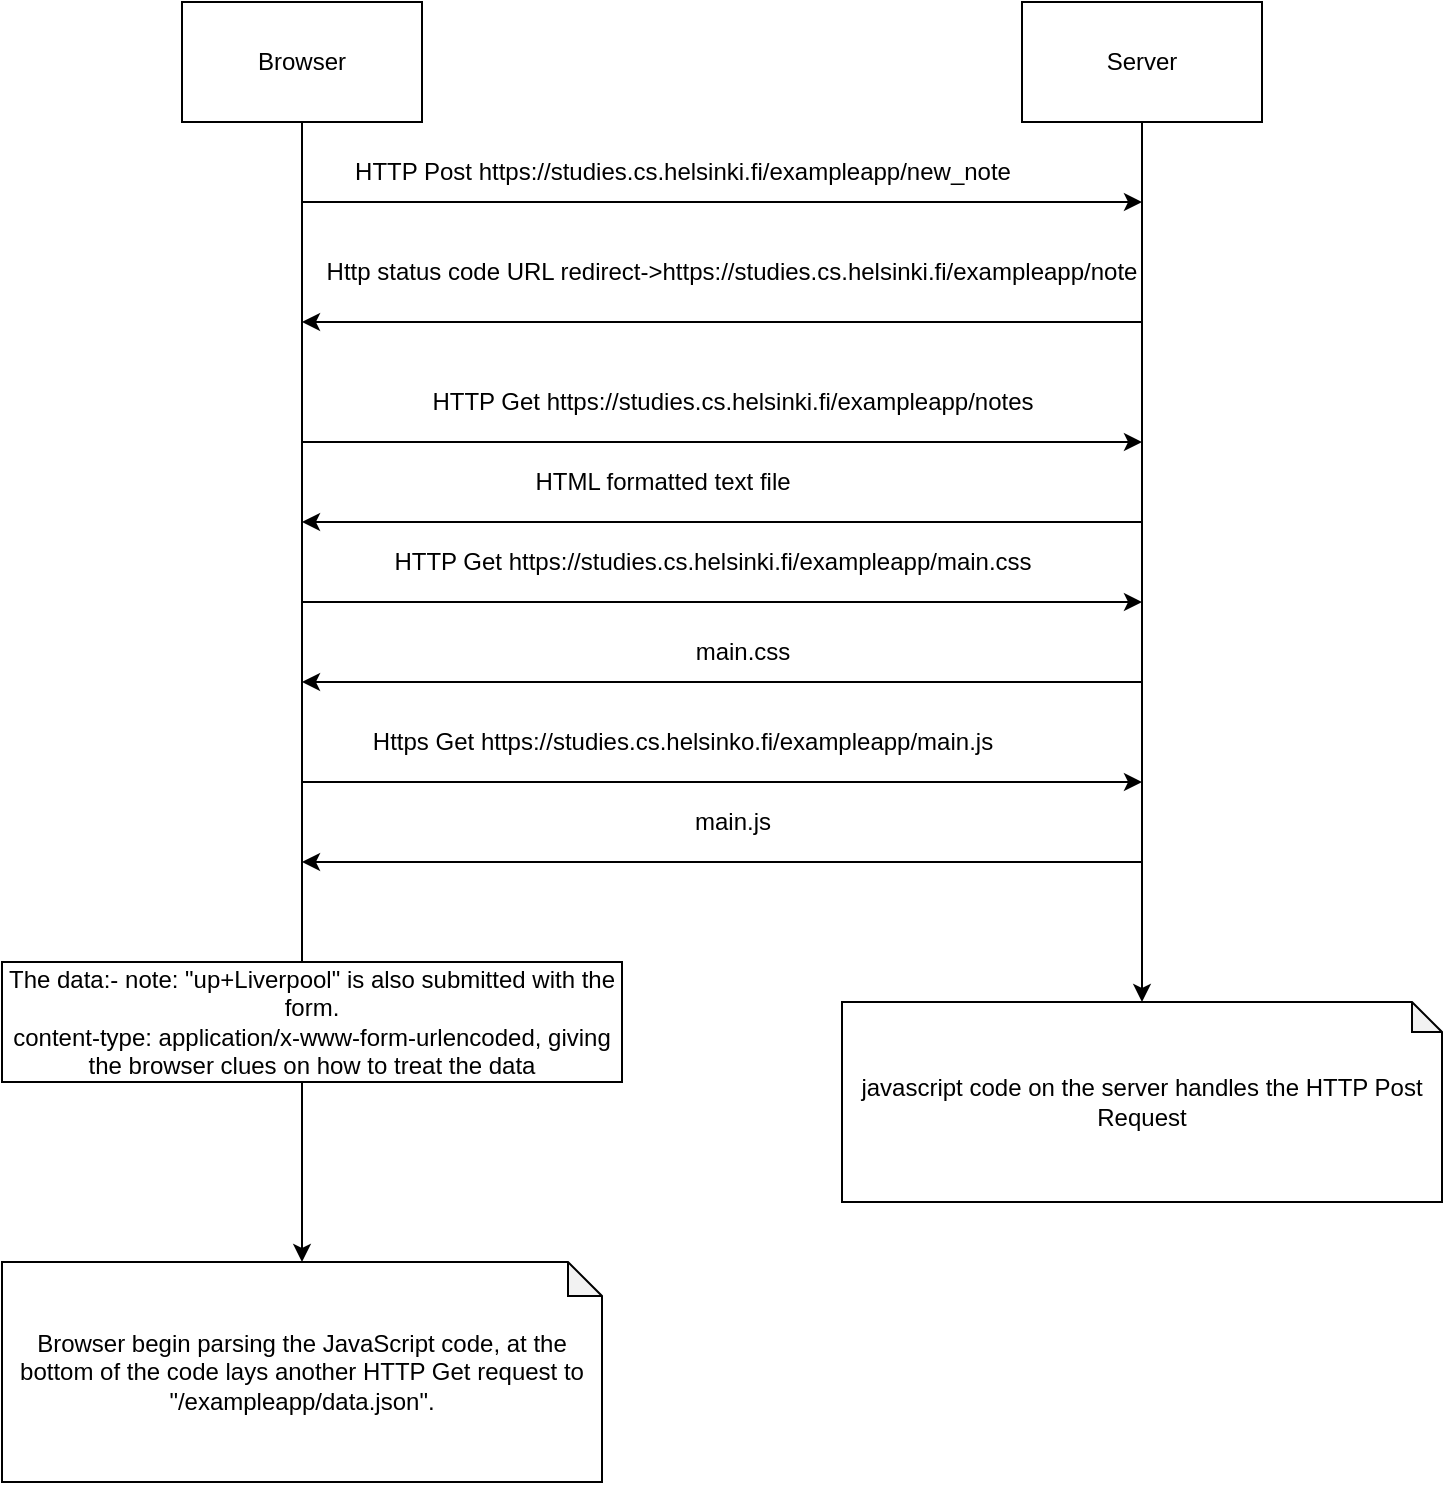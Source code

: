 <mxfile version="20.2.4" type="device"><diagram id="C5RBs43oDa-KdzZeNtuy" name="Page-1"><mxGraphModel dx="1695" dy="508" grid="1" gridSize="10" guides="1" tooltips="1" connect="1" arrows="1" fold="1" page="1" pageScale="1" pageWidth="827" pageHeight="1169" math="0" shadow="0"><root><mxCell id="WIyWlLk6GJQsqaUBKTNV-0"/><mxCell id="WIyWlLk6GJQsqaUBKTNV-1" parent="WIyWlLk6GJQsqaUBKTNV-0"/><mxCell id="QG4aOQFBwZwtkx9tUrlJ-3" style="edgeStyle=orthogonalEdgeStyle;rounded=0;orthogonalLoop=1;jettySize=auto;html=1;entryX=0.5;entryY=0;entryDx=0;entryDy=0;entryPerimeter=0;" edge="1" parent="WIyWlLk6GJQsqaUBKTNV-1" source="QG4aOQFBwZwtkx9tUrlJ-0" target="QG4aOQFBwZwtkx9tUrlJ-4"><mxGeometry relative="1" as="geometry"><mxPoint x="130" y="440" as="targetPoint"/></mxGeometry></mxCell><mxCell id="QG4aOQFBwZwtkx9tUrlJ-0" value="Browser" style="rounded=0;whiteSpace=wrap;html=1;" vertex="1" parent="WIyWlLk6GJQsqaUBKTNV-1"><mxGeometry x="70" y="80" width="120" height="60" as="geometry"/></mxCell><mxCell id="QG4aOQFBwZwtkx9tUrlJ-6" style="edgeStyle=orthogonalEdgeStyle;rounded=0;orthogonalLoop=1;jettySize=auto;html=1;" edge="1" parent="WIyWlLk6GJQsqaUBKTNV-1" source="QG4aOQFBwZwtkx9tUrlJ-1" target="QG4aOQFBwZwtkx9tUrlJ-5"><mxGeometry relative="1" as="geometry"/></mxCell><mxCell id="QG4aOQFBwZwtkx9tUrlJ-1" value="Server" style="rounded=0;whiteSpace=wrap;html=1;" vertex="1" parent="WIyWlLk6GJQsqaUBKTNV-1"><mxGeometry x="490" y="80" width="120" height="60" as="geometry"/></mxCell><mxCell id="QG4aOQFBwZwtkx9tUrlJ-4" value="Browser begin parsing the JavaScript code, at the bottom of the code lays another HTTP Get request to &quot;/exampleapp/data.json&quot;." style="shape=note;whiteSpace=wrap;html=1;backgroundOutline=1;darkOpacity=0.05;size=17;" vertex="1" parent="WIyWlLk6GJQsqaUBKTNV-1"><mxGeometry x="-20" y="710" width="300" height="110" as="geometry"/></mxCell><mxCell id="QG4aOQFBwZwtkx9tUrlJ-5" value="javascript code on the server handles the HTTP Post Request" style="shape=note;whiteSpace=wrap;html=1;backgroundOutline=1;darkOpacity=0.05;size=15;" vertex="1" parent="WIyWlLk6GJQsqaUBKTNV-1"><mxGeometry x="400" y="580" width="300" height="100" as="geometry"/></mxCell><mxCell id="QG4aOQFBwZwtkx9tUrlJ-7" value="" style="endArrow=classic;html=1;rounded=0;" edge="1" parent="WIyWlLk6GJQsqaUBKTNV-1"><mxGeometry width="50" height="50" relative="1" as="geometry"><mxPoint x="130" y="180" as="sourcePoint"/><mxPoint x="550" y="180" as="targetPoint"/><Array as="points"><mxPoint x="510" y="180"/></Array></mxGeometry></mxCell><mxCell id="QG4aOQFBwZwtkx9tUrlJ-12" value="HTTP Post https://studies.cs.helsinki.fi/exampleapp/new_note" style="text;html=1;align=center;verticalAlign=middle;resizable=0;points=[];autosize=1;strokeColor=none;fillColor=none;rotation=0;" vertex="1" parent="WIyWlLk6GJQsqaUBKTNV-1"><mxGeometry x="120" y="150" width="400" height="30" as="geometry"/></mxCell><mxCell id="QG4aOQFBwZwtkx9tUrlJ-14" value="" style="endArrow=classic;html=1;rounded=0;" edge="1" parent="WIyWlLk6GJQsqaUBKTNV-1"><mxGeometry width="50" height="50" relative="1" as="geometry"><mxPoint x="550" y="240" as="sourcePoint"/><mxPoint x="130" y="240" as="targetPoint"/></mxGeometry></mxCell><mxCell id="QG4aOQFBwZwtkx9tUrlJ-16" value="Http status code URL redirect-&amp;gt;https://studies.cs.helsinki.fi/exampleapp/note" style="text;html=1;strokeColor=none;fillColor=none;align=center;verticalAlign=middle;whiteSpace=wrap;rounded=0;" vertex="1" parent="WIyWlLk6GJQsqaUBKTNV-1"><mxGeometry x="140" y="200" width="410" height="30" as="geometry"/></mxCell><mxCell id="QG4aOQFBwZwtkx9tUrlJ-17" value="" style="endArrow=classic;html=1;rounded=0;" edge="1" parent="WIyWlLk6GJQsqaUBKTNV-1"><mxGeometry width="50" height="50" relative="1" as="geometry"><mxPoint x="130" y="300" as="sourcePoint"/><mxPoint x="550" y="300" as="targetPoint"/></mxGeometry></mxCell><mxCell id="QG4aOQFBwZwtkx9tUrlJ-18" value="HTTP Get https://studies.cs.helsinki.fi/exampleapp/notes" style="text;html=1;align=center;verticalAlign=middle;resizable=0;points=[];autosize=1;strokeColor=none;fillColor=none;" vertex="1" parent="WIyWlLk6GJQsqaUBKTNV-1"><mxGeometry x="160" y="265" width="370" height="30" as="geometry"/></mxCell><mxCell id="QG4aOQFBwZwtkx9tUrlJ-19" value="" style="endArrow=classic;html=1;rounded=0;" edge="1" parent="WIyWlLk6GJQsqaUBKTNV-1"><mxGeometry width="50" height="50" relative="1" as="geometry"><mxPoint x="550" y="340" as="sourcePoint"/><mxPoint x="130" y="340" as="targetPoint"/></mxGeometry></mxCell><mxCell id="QG4aOQFBwZwtkx9tUrlJ-20" value="HTML formatted text file" style="text;html=1;align=center;verticalAlign=middle;resizable=0;points=[];autosize=1;strokeColor=none;fillColor=none;" vertex="1" parent="WIyWlLk6GJQsqaUBKTNV-1"><mxGeometry x="220" y="305" width="180" height="30" as="geometry"/></mxCell><mxCell id="QG4aOQFBwZwtkx9tUrlJ-22" value="" style="endArrow=classic;html=1;rounded=0;" edge="1" parent="WIyWlLk6GJQsqaUBKTNV-1"><mxGeometry width="50" height="50" relative="1" as="geometry"><mxPoint x="130" y="380" as="sourcePoint"/><mxPoint x="550" y="380" as="targetPoint"/></mxGeometry></mxCell><mxCell id="QG4aOQFBwZwtkx9tUrlJ-23" value="HTTP Get https://studies.cs.helsinki.fi/exampleapp/main.css" style="text;html=1;align=center;verticalAlign=middle;resizable=0;points=[];autosize=1;strokeColor=none;fillColor=none;" vertex="1" parent="WIyWlLk6GJQsqaUBKTNV-1"><mxGeometry x="140" y="345" width="390" height="30" as="geometry"/></mxCell><mxCell id="QG4aOQFBwZwtkx9tUrlJ-24" value="" style="endArrow=classic;html=1;rounded=0;" edge="1" parent="WIyWlLk6GJQsqaUBKTNV-1"><mxGeometry width="50" height="50" relative="1" as="geometry"><mxPoint x="550" y="420" as="sourcePoint"/><mxPoint x="130" y="420" as="targetPoint"/></mxGeometry></mxCell><mxCell id="QG4aOQFBwZwtkx9tUrlJ-25" value="main.css" style="text;html=1;align=center;verticalAlign=middle;resizable=0;points=[];autosize=1;strokeColor=none;fillColor=none;" vertex="1" parent="WIyWlLk6GJQsqaUBKTNV-1"><mxGeometry x="310" y="390" width="80" height="30" as="geometry"/></mxCell><mxCell id="QG4aOQFBwZwtkx9tUrlJ-26" value="" style="endArrow=classic;html=1;rounded=0;" edge="1" parent="WIyWlLk6GJQsqaUBKTNV-1"><mxGeometry width="50" height="50" relative="1" as="geometry"><mxPoint x="130" y="470" as="sourcePoint"/><mxPoint x="550" y="470" as="targetPoint"/></mxGeometry></mxCell><mxCell id="QG4aOQFBwZwtkx9tUrlJ-27" value="Https Get https://studies.cs.helsinko.fi/exampleapp/main.js" style="text;html=1;align=center;verticalAlign=middle;resizable=0;points=[];autosize=1;strokeColor=none;fillColor=none;" vertex="1" parent="WIyWlLk6GJQsqaUBKTNV-1"><mxGeometry x="130" y="435" width="380" height="30" as="geometry"/></mxCell><mxCell id="QG4aOQFBwZwtkx9tUrlJ-28" value="" style="endArrow=classic;html=1;rounded=0;" edge="1" parent="WIyWlLk6GJQsqaUBKTNV-1"><mxGeometry width="50" height="50" relative="1" as="geometry"><mxPoint x="550" y="510" as="sourcePoint"/><mxPoint x="130" y="510" as="targetPoint"/></mxGeometry></mxCell><mxCell id="QG4aOQFBwZwtkx9tUrlJ-29" value="main.js" style="text;html=1;align=center;verticalAlign=middle;resizable=0;points=[];autosize=1;strokeColor=none;fillColor=none;" vertex="1" parent="WIyWlLk6GJQsqaUBKTNV-1"><mxGeometry x="310" y="475" width="70" height="30" as="geometry"/></mxCell><mxCell id="QG4aOQFBwZwtkx9tUrlJ-32" value="&lt;div&gt;The data:- note: &quot;up+Liverpool&quot; is also submitted with the form.&lt;/div&gt;&lt;div&gt;content-type: application/x-www-form-urlencoded, giving the browser clues on how to treat the data&lt;br&gt;&lt;/div&gt;" style="rounded=0;whiteSpace=wrap;html=1;" vertex="1" parent="WIyWlLk6GJQsqaUBKTNV-1"><mxGeometry x="-20" y="560" width="310" height="60" as="geometry"/></mxCell></root></mxGraphModel></diagram></mxfile>